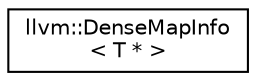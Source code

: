 digraph "Graphical Class Hierarchy"
{
  edge [fontname="Helvetica",fontsize="10",labelfontname="Helvetica",labelfontsize="10"];
  node [fontname="Helvetica",fontsize="10",shape=record];
  rankdir="LR";
  Node1 [label="llvm::DenseMapInfo\l\< T * \>",height=0.2,width=0.4,color="black", fillcolor="white", style="filled",URL="$structllvm_1_1DenseMapInfo_3_01T_01_5_01_4.html"];
}
